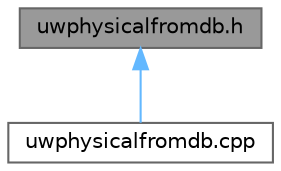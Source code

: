 digraph "uwphysicalfromdb.h"
{
 // LATEX_PDF_SIZE
  bgcolor="transparent";
  edge [fontname=Helvetica,fontsize=10,labelfontname=Helvetica,labelfontsize=10];
  node [fontname=Helvetica,fontsize=10,shape=box,height=0.2,width=0.4];
  Node1 [id="Node000001",label="uwphysicalfromdb.h",height=0.2,width=0.4,color="gray40", fillcolor="grey60", style="filled", fontcolor="black",tooltip="Definition of UnderwaterPhysicalfromdb class."];
  Node1 -> Node2 [id="edge1_Node000001_Node000002",dir="back",color="steelblue1",style="solid",tooltip=" "];
  Node2 [id="Node000002",label="uwphysicalfromdb.cpp",height=0.2,width=0.4,color="grey40", fillcolor="white", style="filled",URL="$uwphysicalfromdb_8cpp.html",tooltip="Implementation of UnderwaterPhysicalfromdb class."];
}
